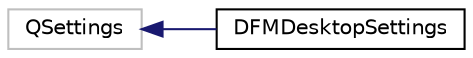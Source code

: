 digraph "类继承关系图"
{
  edge [fontname="Helvetica",fontsize="10",labelfontname="Helvetica",labelfontsize="10"];
  node [fontname="Helvetica",fontsize="10",shape=record];
  rankdir="LR";
  Node997 [label="QSettings",height=0.2,width=0.4,color="grey75", fillcolor="white", style="filled"];
  Node997 -> Node0 [dir="back",color="midnightblue",fontsize="10",style="solid",fontname="Helvetica"];
  Node0 [label="DFMDesktopSettings",height=0.2,width=0.4,color="black", fillcolor="white", style="filled",URL="$class_d_f_m_desktop_settings.html"];
}
